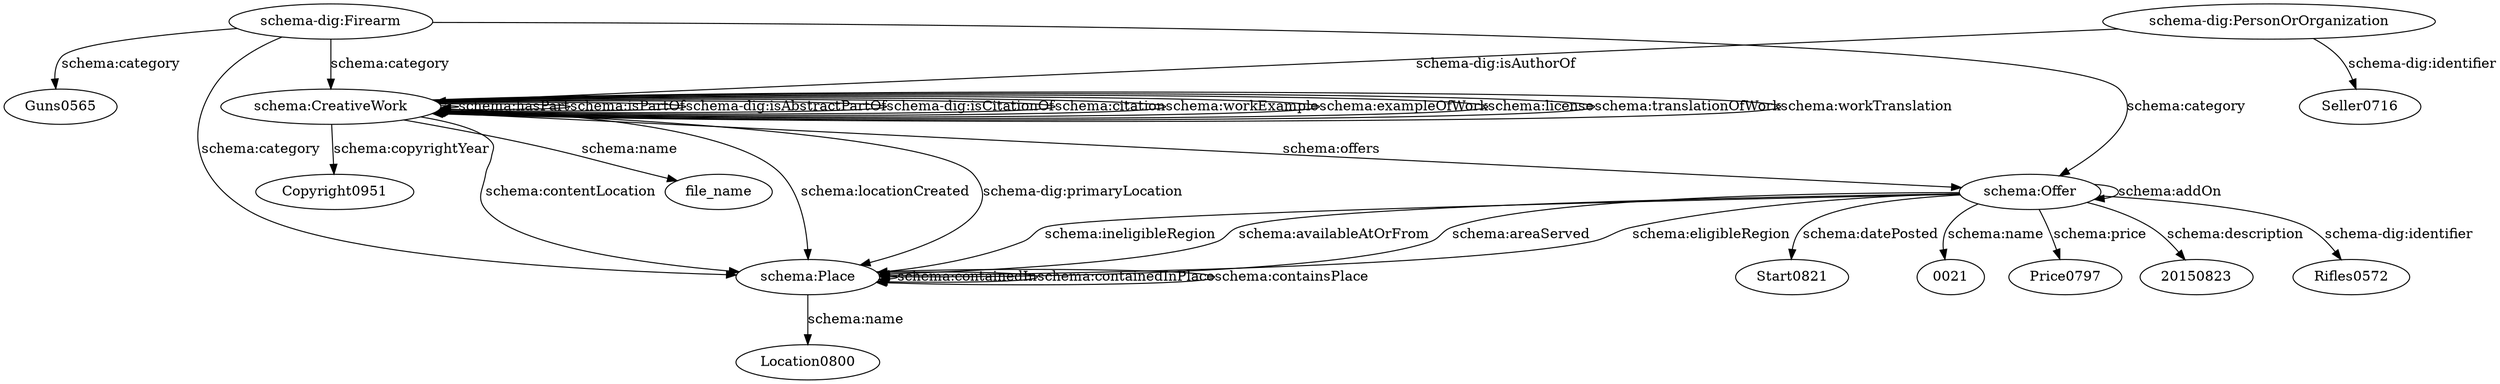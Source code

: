 digraph {
  "20150823" [type=attribute_name,label="20150823"]
  Guns0565 [type=attribute_name,label=Guns0565]
  "schema-dig:Firearm1" [type=class_uri,label="schema-dig:Firearm"]
  Seller0716 [type=attribute_name,label=Seller0716]
  "schema-dig:PersonOrOrganization1" [type=class_uri,label="schema-dig:PersonOrOrganization"]
  Copyright0951 [type=attribute_name,label=Copyright0951]
  "schema:CreativeWork1" [type=class_uri,label="schema:CreativeWork"]
  file_name [type=attribute_name,label=file_name]
  Rifles0572 [type=attribute_name,label=Rifles0572]
  "schema:Offer1" [type=class_uri,label="schema:Offer"]
  Start0821 [type=attribute_name,label=Start0821]
  "0021" [type=attribute_name,label="0021"]
  Price0797 [type=attribute_name,label=Price0797]
  Location0800 [type=attribute_name,label=Location0800]
  "schema:Place1" [type=class_uri,label="schema:Place"]
  "schema-dig:Firearm1" -> Guns0565 [label="schema:category",type=st_property_uri]
  "schema-dig:PersonOrOrganization1" -> Seller0716 [label="schema-dig:identifier",type=st_property_uri]
  "schema:CreativeWork1" -> Copyright0951 [label="schema:copyrightYear",type=st_property_uri]
  "schema:CreativeWork1" -> file_name [label="schema:name",type=st_property_uri]
  "schema:Offer1" -> Rifles0572 [label="schema-dig:identifier",type=st_property_uri]
  "schema:Offer1" -> Start0821 [label="schema:datePosted",type=st_property_uri]
  "schema:Offer1" -> "20150823" [label="schema:description",type=st_property_uri]
  "schema:Offer1" -> "0021" [label="schema:name",type=st_property_uri]
  "schema:Offer1" -> Price0797 [label="schema:price",type=st_property_uri]
  "schema:Place1" -> Location0800 [label="schema:name",type=st_property_uri]
  "schema-dig:PersonOrOrganization1" -> "schema:CreativeWork1" [label="schema-dig:isAuthorOf",type=direct_property_uri,weight=1]
  "schema:CreativeWork1" -> "schema:CreativeWork1" [label="schema:hasPart",type=direct_property_uri,weight=1]
  "schema:CreativeWork1" -> "schema:CreativeWork1" [label="schema:isPartOf",type=direct_property_uri,weight=1]
  "schema:CreativeWork1" -> "schema:CreativeWork1" [label="schema-dig:isAbstractPartOf",type=direct_property_uri,weight=1]
  "schema:CreativeWork1" -> "schema:CreativeWork1" [label="schema-dig:isCitationOf",type=direct_property_uri,weight=1]
  "schema:CreativeWork1" -> "schema:CreativeWork1" [label="schema:citation",type=direct_property_uri,weight=1]
  "schema:CreativeWork1" -> "schema:CreativeWork1" [label="schema:workExample",type=direct_property_uri,weight=1]
  "schema:CreativeWork1" -> "schema:CreativeWork1" [label="schema:exampleOfWork",type=direct_property_uri,weight=1]
  "schema:CreativeWork1" -> "schema:CreativeWork1" [label="schema:license",type=direct_property_uri,weight=1]
  "schema:CreativeWork1" -> "schema:CreativeWork1" [label="schema:translationOfWork",type=direct_property_uri,weight=1]
  "schema:CreativeWork1" -> "schema:CreativeWork1" [label="schema:workTranslation",type=direct_property_uri,weight=1]
  "schema:CreativeWork1" -> "schema:Offer1" [label="schema:offers",type=direct_property_uri,weight=1]
  "schema:CreativeWork1" -> "schema:Place1" [label="schema:locationCreated",type=direct_property_uri,weight=1]
  "schema:CreativeWork1" -> "schema:Place1" [label="schema-dig:primaryLocation",type=direct_property_uri,weight=1]
  "schema:CreativeWork1" -> "schema:Place1" [label="schema:contentLocation",type=direct_property_uri,weight=1]
  "schema:Offer1" -> "schema:Offer1" [label="schema:addOn",type=direct_property_uri,weight=1]
  "schema:Offer1" -> "schema:Place1" [label="schema:ineligibleRegion",type=direct_property_uri,weight=1]
  "schema:Offer1" -> "schema:Place1" [label="schema:availableAtOrFrom",type=direct_property_uri,weight=1]
  "schema:Offer1" -> "schema:Place1" [label="schema:areaServed",type=direct_property_uri,weight=1]
  "schema:Offer1" -> "schema:Place1" [label="schema:eligibleRegion",type=direct_property_uri,weight=1]
  "schema:Place1" -> "schema:Place1" [label="schema:containedIn",type=direct_property_uri,weight=1]
  "schema:Place1" -> "schema:Place1" [label="schema:containedInPlace",type=direct_property_uri,weight=1]
  "schema:Place1" -> "schema:Place1" [label="schema:containsPlace",type=direct_property_uri,weight=1]
  "schema-dig:Firearm1" -> "schema:CreativeWork1" [label="schema:category",type=inherited,weight=4]
  "schema-dig:Firearm1" -> "schema:Offer1" [label="schema:category",type=inherited,weight=4]
  "schema-dig:Firearm1" -> "schema:Place1" [label="schema:category",type=inherited,weight=4]
}
